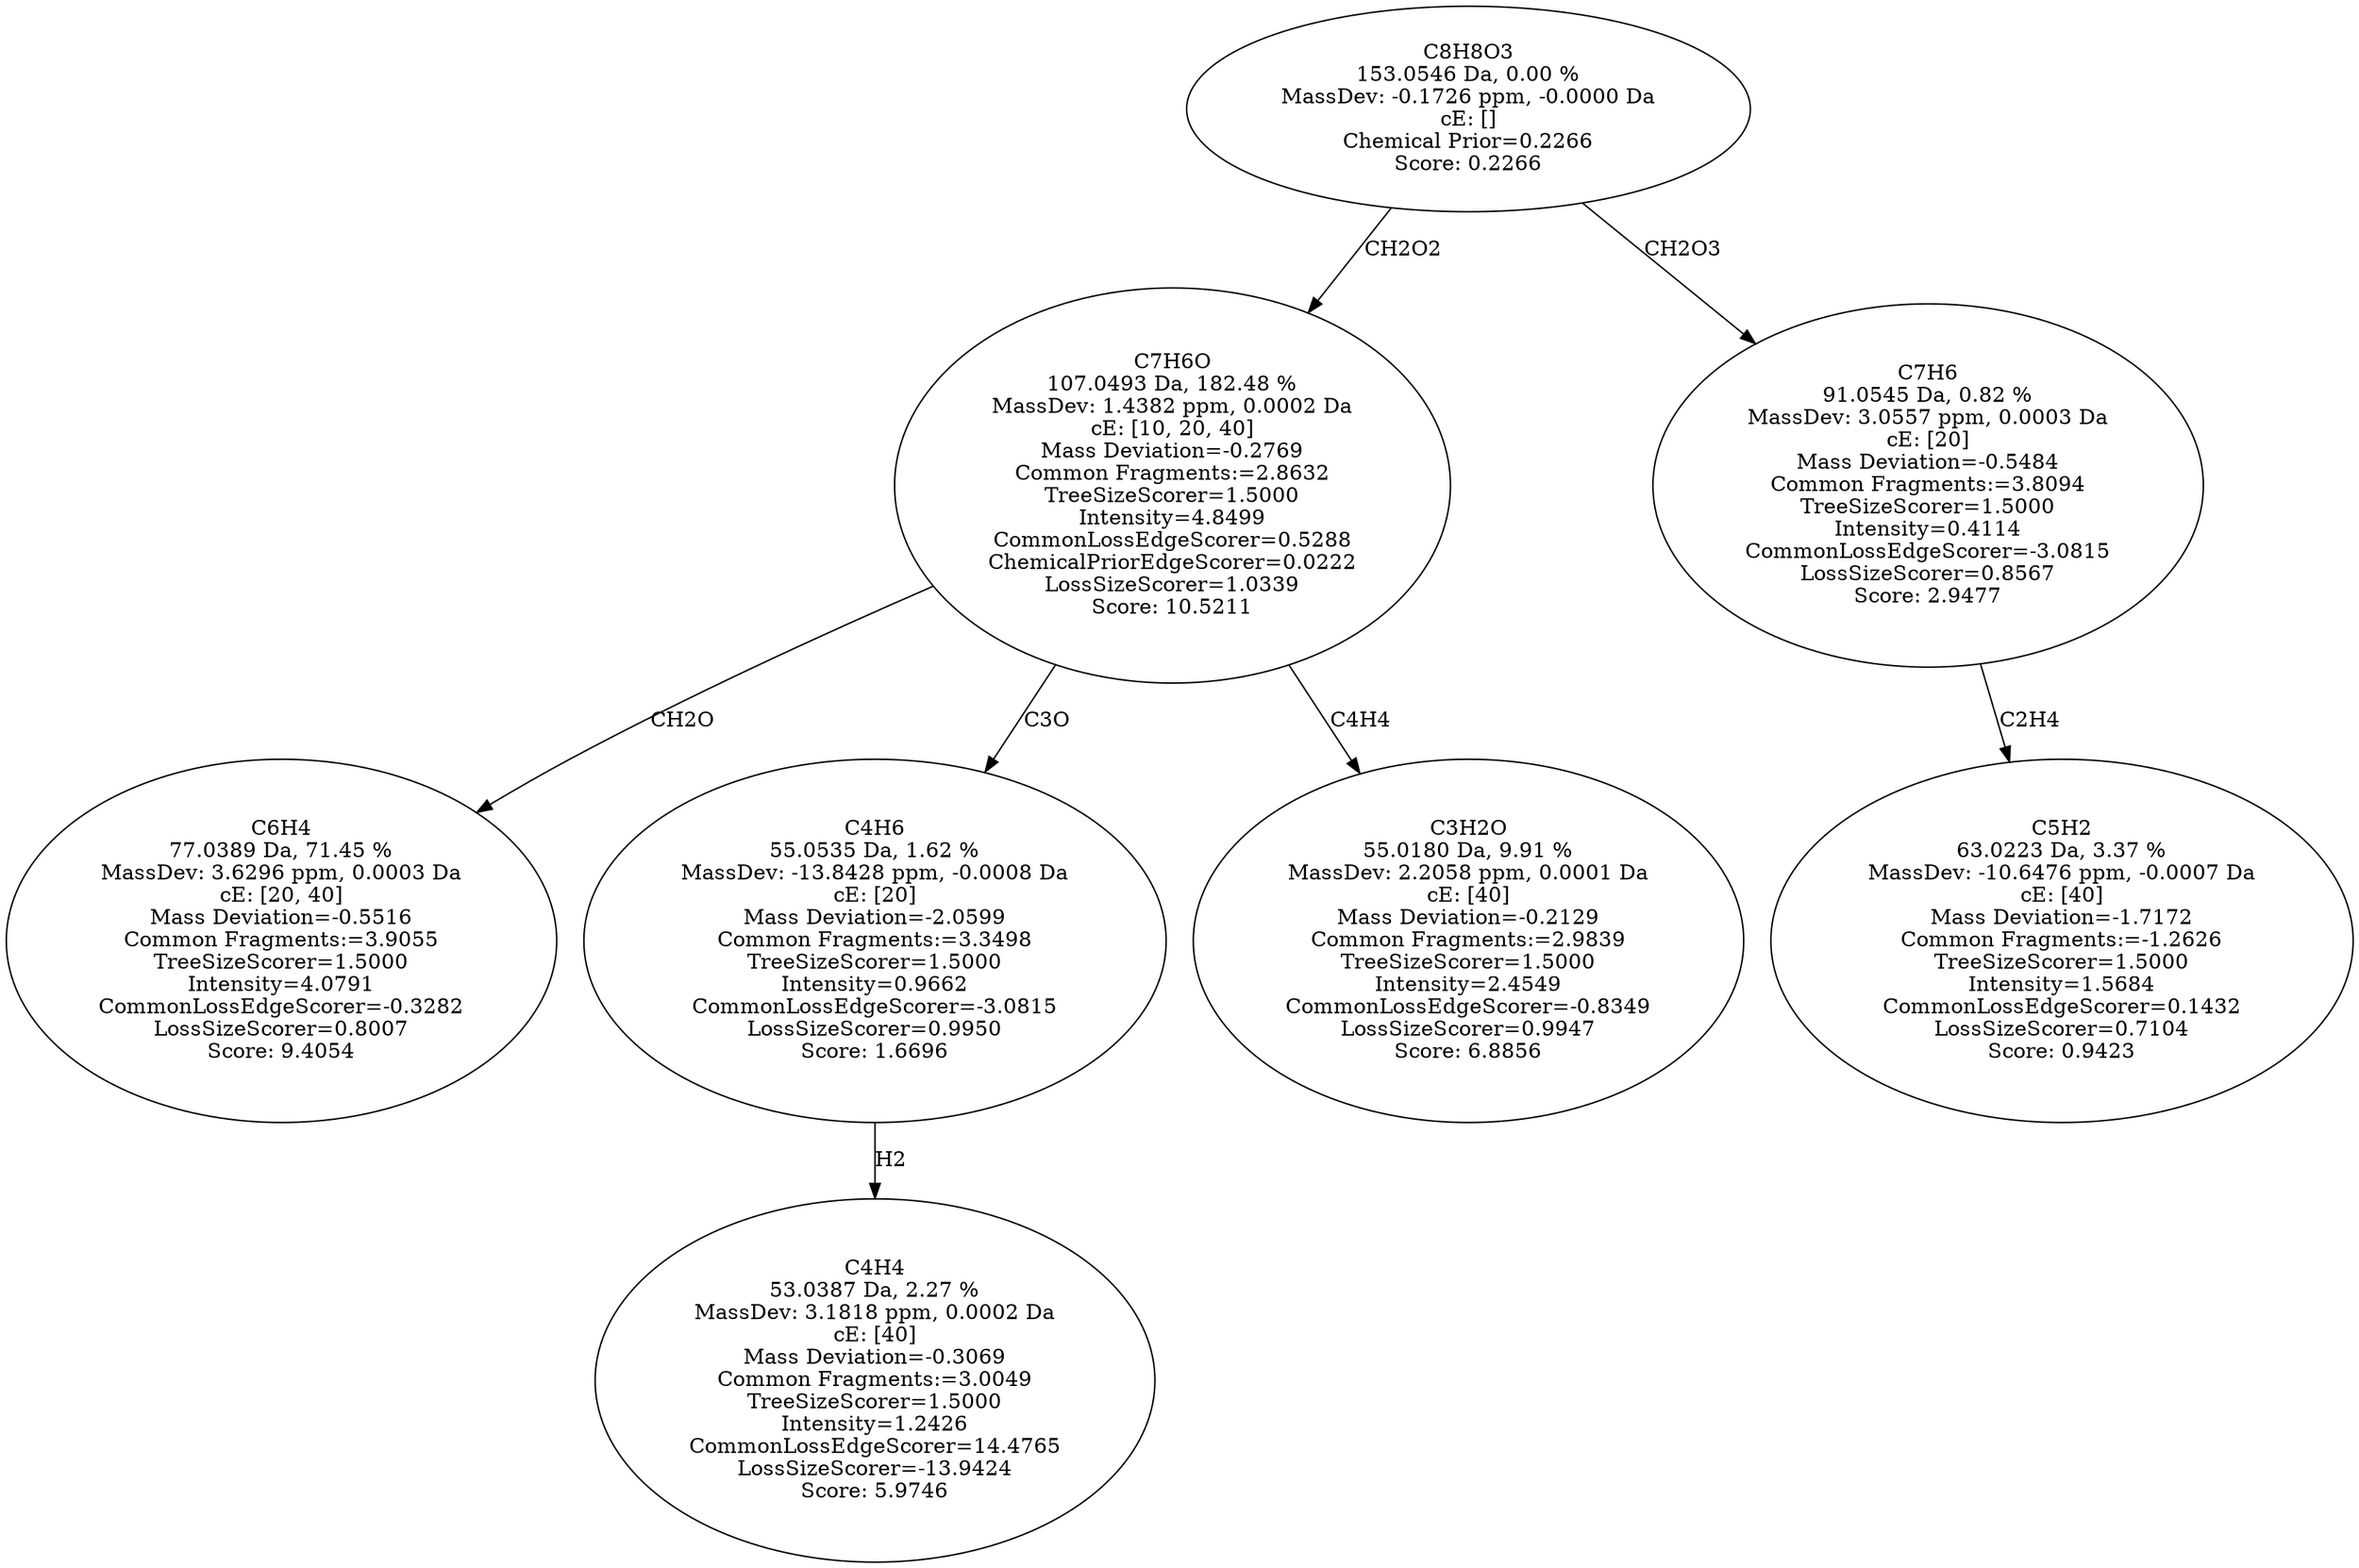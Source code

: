 strict digraph {
v1 [label="C6H4\n77.0389 Da, 71.45 %\nMassDev: 3.6296 ppm, 0.0003 Da\ncE: [20, 40]\nMass Deviation=-0.5516\nCommon Fragments:=3.9055\nTreeSizeScorer=1.5000\nIntensity=4.0791\nCommonLossEdgeScorer=-0.3282\nLossSizeScorer=0.8007\nScore: 9.4054"];
v2 [label="C4H4\n53.0387 Da, 2.27 %\nMassDev: 3.1818 ppm, 0.0002 Da\ncE: [40]\nMass Deviation=-0.3069\nCommon Fragments:=3.0049\nTreeSizeScorer=1.5000\nIntensity=1.2426\nCommonLossEdgeScorer=14.4765\nLossSizeScorer=-13.9424\nScore: 5.9746"];
v3 [label="C4H6\n55.0535 Da, 1.62 %\nMassDev: -13.8428 ppm, -0.0008 Da\ncE: [20]\nMass Deviation=-2.0599\nCommon Fragments:=3.3498\nTreeSizeScorer=1.5000\nIntensity=0.9662\nCommonLossEdgeScorer=-3.0815\nLossSizeScorer=0.9950\nScore: 1.6696"];
v4 [label="C3H2O\n55.0180 Da, 9.91 %\nMassDev: 2.2058 ppm, 0.0001 Da\ncE: [40]\nMass Deviation=-0.2129\nCommon Fragments:=2.9839\nTreeSizeScorer=1.5000\nIntensity=2.4549\nCommonLossEdgeScorer=-0.8349\nLossSizeScorer=0.9947\nScore: 6.8856"];
v5 [label="C7H6O\n107.0493 Da, 182.48 %\nMassDev: 1.4382 ppm, 0.0002 Da\ncE: [10, 20, 40]\nMass Deviation=-0.2769\nCommon Fragments:=2.8632\nTreeSizeScorer=1.5000\nIntensity=4.8499\nCommonLossEdgeScorer=0.5288\nChemicalPriorEdgeScorer=0.0222\nLossSizeScorer=1.0339\nScore: 10.5211"];
v6 [label="C5H2\n63.0223 Da, 3.37 %\nMassDev: -10.6476 ppm, -0.0007 Da\ncE: [40]\nMass Deviation=-1.7172\nCommon Fragments:=-1.2626\nTreeSizeScorer=1.5000\nIntensity=1.5684\nCommonLossEdgeScorer=0.1432\nLossSizeScorer=0.7104\nScore: 0.9423"];
v7 [label="C7H6\n91.0545 Da, 0.82 %\nMassDev: 3.0557 ppm, 0.0003 Da\ncE: [20]\nMass Deviation=-0.5484\nCommon Fragments:=3.8094\nTreeSizeScorer=1.5000\nIntensity=0.4114\nCommonLossEdgeScorer=-3.0815\nLossSizeScorer=0.8567\nScore: 2.9477"];
v8 [label="C8H8O3\n153.0546 Da, 0.00 %\nMassDev: -0.1726 ppm, -0.0000 Da\ncE: []\nChemical Prior=0.2266\nScore: 0.2266"];
v5 -> v1 [label="CH2O"];
v3 -> v2 [label="H2"];
v5 -> v3 [label="C3O"];
v5 -> v4 [label="C4H4"];
v8 -> v5 [label="CH2O2"];
v7 -> v6 [label="C2H4"];
v8 -> v7 [label="CH2O3"];
}